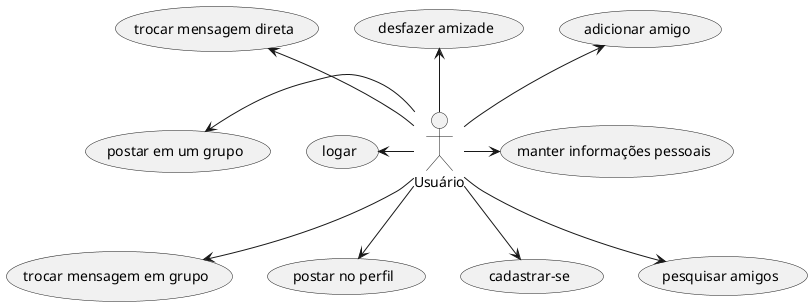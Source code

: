 @startuml

Usuário as usr

usr -right-> (manter informações pessoais)
usr -left-> (logar)
usr -up-> (adicionar amigo)
usr -up-> (desfazer amizade)
usr -up-> (trocar mensagem direta)
usr -down-> (trocar mensagem em grupo)
usr -down-> (postar no perfil)
usr -left-> (postar em um grupo)
usr -down-> (cadastrar-se)
usr -down-> (pesquisar amigos)

@enduml